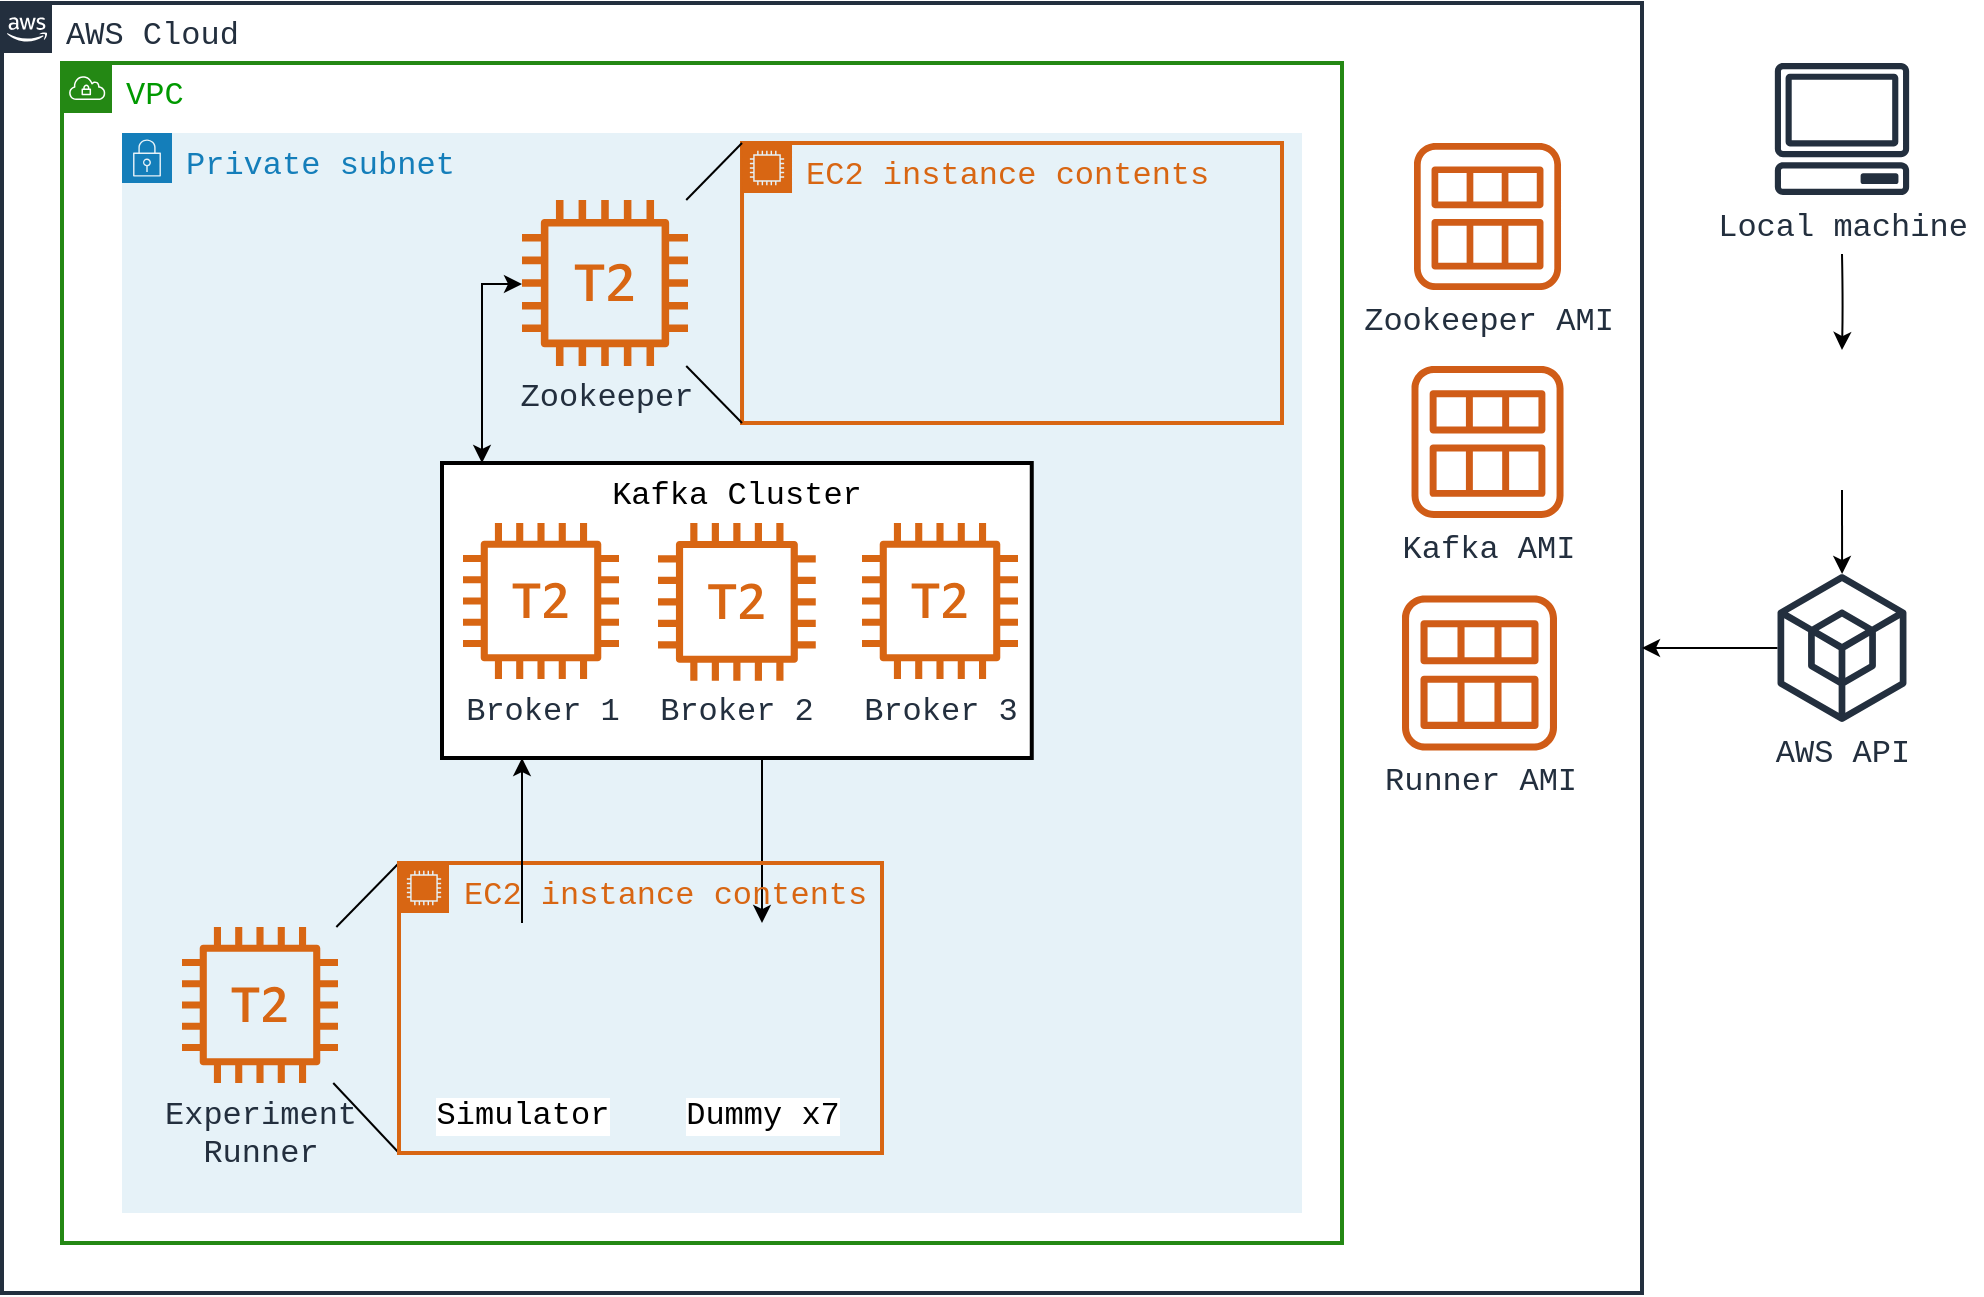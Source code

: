 <mxfile version="13.9.7" type="device"><diagram id="X-ryWBxaeBX0cwJZTx2y" name="Page-1"><mxGraphModel dx="1220" dy="1166" grid="1" gridSize="10" guides="1" tooltips="1" connect="1" arrows="1" fold="1" page="1" pageScale="1" pageWidth="850" pageHeight="1100" math="0" shadow="0"><root><mxCell id="0"/><mxCell id="1" parent="0"/><mxCell id="yiG5ODSrXnsgO7J3VgDR-2" value="AWS Cloud" style="points=[[0,0],[0.25,0],[0.5,0],[0.75,0],[1,0],[1,0.25],[1,0.5],[1,0.75],[1,1],[0.75,1],[0.5,1],[0.25,1],[0,1],[0,0.75],[0,0.5],[0,0.25]];outlineConnect=0;gradientColor=none;html=1;whiteSpace=wrap;fontSize=16;fontStyle=0;shape=mxgraph.aws4.group;grIcon=mxgraph.aws4.group_aws_cloud_alt;strokeColor=#232F3E;fillColor=none;verticalAlign=top;align=left;spacingLeft=30;fontColor=#232F3E;dashed=0;fontFamily=Courier New;strokeWidth=2;" vertex="1" parent="1"><mxGeometry x="70" y="174.5" width="820" height="645" as="geometry"/></mxCell><mxCell id="yiG5ODSrXnsgO7J3VgDR-3" value="VPC" style="points=[[0,0],[0.25,0],[0.5,0],[0.75,0],[1,0],[1,0.25],[1,0.5],[1,0.75],[1,1],[0.75,1],[0.5,1],[0.25,1],[0,1],[0,0.75],[0,0.5],[0,0.25]];outlineConnect=0;gradientColor=none;html=1;whiteSpace=wrap;fontSize=16;fontStyle=0;shape=mxgraph.aws4.group;grIcon=mxgraph.aws4.group_vpc;strokeColor=#248814;fillColor=none;verticalAlign=top;align=left;spacingLeft=30;dashed=0;fontColor=#009900;fontFamily=Courier New;strokeWidth=2;" vertex="1" parent="1"><mxGeometry x="100" y="204.5" width="640" height="590" as="geometry"/></mxCell><mxCell id="yiG5ODSrXnsgO7J3VgDR-4" value="Private subnet" style="points=[[0,0],[0.25,0],[0.5,0],[0.75,0],[1,0],[1,0.25],[1,0.5],[1,0.75],[1,1],[0.75,1],[0.5,1],[0.25,1],[0,1],[0,0.75],[0,0.5],[0,0.25]];outlineConnect=0;gradientColor=none;html=1;whiteSpace=wrap;fontSize=16;fontStyle=0;shape=mxgraph.aws4.group;grIcon=mxgraph.aws4.group_security_group;grStroke=0;strokeColor=#147EBA;fillColor=#E6F2F8;verticalAlign=top;align=left;spacingLeft=30;fontColor=#147EBA;dashed=0;fontFamily=Courier New;strokeWidth=2;" vertex="1" parent="1"><mxGeometry x="130" y="239.5" width="590" height="540" as="geometry"/></mxCell><mxCell id="V91pMVrXCmtGr4smHHXI-11" value="EC2 instance contents" style="points=[[0,0],[0.25,0],[0.5,0],[0.75,0],[1,0],[1,0.25],[1,0.5],[1,0.75],[1,1],[0.75,1],[0.5,1],[0.25,1],[0,1],[0,0.75],[0,0.5],[0,0.25]];outlineConnect=0;gradientColor=none;html=1;whiteSpace=wrap;fontSize=16;fontStyle=0;shape=mxgraph.aws4.group;grIcon=mxgraph.aws4.group_ec2_instance_contents;strokeColor=#D86613;fillColor=none;verticalAlign=top;align=left;spacingLeft=30;fontColor=#D86613;dashed=0;fontFamily=Courier New;strokeWidth=2;" parent="1" vertex="1"><mxGeometry x="440.01" y="244.5" width="269.99" height="140" as="geometry"/></mxCell><mxCell id="UVWVDFfimsr7FdexQnEH-40" style="edgeStyle=orthogonalEdgeStyle;rounded=0;orthogonalLoop=1;jettySize=auto;html=1;fontFamily=Courier New;fontSize=16;" parent="1" source="UVWVDFfimsr7FdexQnEH-10" target="UVWVDFfimsr7FdexQnEH-27" edge="1"><mxGeometry relative="1" as="geometry"><Array as="points"><mxPoint x="450" y="590"/><mxPoint x="450" y="590"/></Array></mxGeometry></mxCell><mxCell id="UVWVDFfimsr7FdexQnEH-43" style="edgeStyle=orthogonalEdgeStyle;rounded=0;orthogonalLoop=1;jettySize=auto;html=1;startArrow=classic;startFill=1;fontFamily=Courier New;fontSize=16;" parent="1" source="UVWVDFfimsr7FdexQnEH-10" target="yiG5ODSrXnsgO7J3VgDR-14" edge="1"><mxGeometry relative="1" as="geometry"><mxPoint x="355.38" y="327.5" as="targetPoint"/><Array as="points"><mxPoint x="310" y="315"/></Array></mxGeometry></mxCell><mxCell id="UVWVDFfimsr7FdexQnEH-10" value="Kafka Cluster" style="rounded=0;whiteSpace=wrap;html=1;horizontal=1;verticalAlign=top;fontFamily=Courier New;fontSize=16;strokeWidth=2;" parent="1" vertex="1"><mxGeometry x="290" y="404.5" width="294.88" height="147.5" as="geometry"/></mxCell><mxCell id="UVWVDFfimsr7FdexQnEH-35" style="edgeStyle=orthogonalEdgeStyle;rounded=0;orthogonalLoop=1;jettySize=auto;html=1;" parent="1" edge="1"><mxGeometry relative="1" as="geometry"><mxPoint x="410" y="560" as="sourcePoint"/></mxGeometry></mxCell><mxCell id="UVWVDFfimsr7FdexQnEH-36" style="edgeStyle=orthogonalEdgeStyle;rounded=0;orthogonalLoop=1;jettySize=auto;html=1;" parent="1" edge="1"><mxGeometry relative="1" as="geometry"><mxPoint x="530" y="560" as="sourcePoint"/></mxGeometry></mxCell><mxCell id="UVWVDFfimsr7FdexQnEH-37" style="edgeStyle=orthogonalEdgeStyle;rounded=0;orthogonalLoop=1;jettySize=auto;html=1;" parent="1" edge="1"><mxGeometry relative="1" as="geometry"><mxPoint x="620" y="640.0" as="targetPoint"/></mxGeometry></mxCell><mxCell id="UVWVDFfimsr7FdexQnEH-38" style="edgeStyle=orthogonalEdgeStyle;rounded=0;orthogonalLoop=1;jettySize=auto;html=1;" parent="1" edge="1"><mxGeometry relative="1" as="geometry"><mxPoint x="590" y="670.0" as="sourcePoint"/></mxGeometry></mxCell><mxCell id="UVWVDFfimsr7FdexQnEH-39" style="edgeStyle=orthogonalEdgeStyle;rounded=0;orthogonalLoop=1;jettySize=auto;html=1;" parent="1" edge="1"><mxGeometry relative="1" as="geometry"><mxPoint x="470" y="670.0" as="sourcePoint"/></mxGeometry></mxCell><mxCell id="UVWVDFfimsr7FdexQnEH-41" value="" style="endArrow=none;html=1;entryX=0;entryY=0;entryDx=0;entryDy=0;fontFamily=Courier New;fontSize=16;" parent="1" source="yiG5ODSrXnsgO7J3VgDR-11" target="V91pMVrXCmtGr4smHHXI-10" edge="1"><mxGeometry width="50" height="50" relative="1" as="geometry"><mxPoint x="237" y="654.5" as="sourcePoint"/><mxPoint x="119" y="574.5" as="targetPoint"/></mxGeometry></mxCell><mxCell id="UVWVDFfimsr7FdexQnEH-42" value="" style="endArrow=none;html=1;entryX=0;entryY=1;entryDx=0;entryDy=0;fontFamily=Courier New;fontSize=16;" parent="1" source="yiG5ODSrXnsgO7J3VgDR-11" target="V91pMVrXCmtGr4smHHXI-10" edge="1"><mxGeometry width="50" height="50" relative="1" as="geometry"><mxPoint x="237" y="714.5" as="sourcePoint"/><mxPoint x="119" y="684.5" as="targetPoint"/></mxGeometry></mxCell><mxCell id="UVWVDFfimsr7FdexQnEH-45" value="" style="shape=image;verticalLabelPosition=bottom;labelBackgroundColor=#ffffff;verticalAlign=top;aspect=fixed;imageAspect=0;image=https://cdn.iconscout.com/icon/free/png-256/prometheus-282488.png;fontFamily=Courier New;fontSize=16;" parent="1" vertex="1"><mxGeometry x="547.62" y="293.24" width="54.77" height="54.77" as="geometry"/></mxCell><mxCell id="UVWVDFfimsr7FdexQnEH-46" value="" style="shape=image;verticalLabelPosition=bottom;labelBackgroundColor=#ffffff;verticalAlign=top;aspect=fixed;imageAspect=0;image=https://upload-icon.s3.us-east-2.amazonaws.com/uploads/icons/png/8135670941548141941-512.png;fontFamily=Courier New;fontSize=16;" parent="1" vertex="1"><mxGeometry x="625" y="292.12" width="55.89" height="55.89" as="geometry"/></mxCell><mxCell id="UVWVDFfimsr7FdexQnEH-57" value="" style="shape=image;verticalLabelPosition=bottom;labelBackgroundColor=#ffffff;verticalAlign=top;aspect=fixed;imageAspect=0;image=https://symbols.getvecta.com/stencil_104/25_zookeeper-icon.3a657cef05.jpg;fontFamily=Courier New;fontSize=16;" parent="1" vertex="1"><mxGeometry x="470" y="288.87" width="63.51" height="63.51" as="geometry"/></mxCell><mxCell id="UVWVDFfimsr7FdexQnEH-58" value="" style="endArrow=none;html=1;entryX=0;entryY=0;entryDx=0;entryDy=0;fontFamily=Courier New;fontSize=16;" parent="1" source="yiG5ODSrXnsgO7J3VgDR-14" target="V91pMVrXCmtGr4smHHXI-11" edge="1"><mxGeometry width="50" height="50" relative="1" as="geometry"><mxPoint x="408.671" y="298.38" as="sourcePoint"/><mxPoint x="540" y="291.38" as="targetPoint"/></mxGeometry></mxCell><mxCell id="UVWVDFfimsr7FdexQnEH-59" value="" style="endArrow=none;html=1;entryX=0;entryY=1;entryDx=0;entryDy=0;fontFamily=Courier New;fontSize=16;" parent="1" source="yiG5ODSrXnsgO7J3VgDR-14" target="V91pMVrXCmtGr4smHHXI-11" edge="1"><mxGeometry width="50" height="50" relative="1" as="geometry"><mxPoint x="408.667" y="355.63" as="sourcePoint"/><mxPoint x="540" y="385.13" as="targetPoint"/></mxGeometry></mxCell><mxCell id="V91pMVrXCmtGr4smHHXI-10" value="EC2 instance contents" style="points=[[0,0],[0.25,0],[0.5,0],[0.75,0],[1,0],[1,0.25],[1,0.5],[1,0.75],[1,1],[0.75,1],[0.5,1],[0.25,1],[0,1],[0,0.75],[0,0.5],[0,0.25]];outlineConnect=0;gradientColor=none;html=1;whiteSpace=wrap;fontSize=16;fontStyle=0;shape=mxgraph.aws4.group;grIcon=mxgraph.aws4.group_ec2_instance_contents;strokeColor=#D86613;fillColor=none;verticalAlign=top;align=left;spacingLeft=30;fontColor=#D86613;dashed=0;fontFamily=Courier New;strokeWidth=2;" parent="1" vertex="1"><mxGeometry x="268.5" y="604.5" width="241.5" height="145" as="geometry"/></mxCell><mxCell id="yiG5ODSrXnsgO7J3VgDR-5" style="edgeStyle=orthogonalEdgeStyle;rounded=0;orthogonalLoop=1;jettySize=auto;html=1;fontColor=#009900;fontFamily=Courier New;fontSize=16;" edge="1" parent="1" source="UVWVDFfimsr7FdexQnEH-26" target="UVWVDFfimsr7FdexQnEH-10"><mxGeometry relative="1" as="geometry"><Array as="points"><mxPoint x="330" y="574.5"/><mxPoint x="330" y="574.5"/></Array></mxGeometry></mxCell><mxCell id="UVWVDFfimsr7FdexQnEH-26" value="&lt;div style=&quot;font-size: 16px;&quot;&gt;Simulator&lt;/div&gt;" style="shape=image;html=1;verticalAlign=top;verticalLabelPosition=bottom;labelBackgroundColor=#ffffff;imageAspect=0;aspect=fixed;image=https://cdn1.iconfinder.com/data/icons/logos-and-brands-3/512/97_Docker_logo_logos-128.png;fontFamily=Courier New;fontSize=16;" parent="1" vertex="1"><mxGeometry x="290" y="634.5" width="80" height="80" as="geometry"/></mxCell><mxCell id="UVWVDFfimsr7FdexQnEH-27" value="Dummy x7" style="shape=image;html=1;verticalAlign=top;verticalLabelPosition=bottom;labelBackgroundColor=#ffffff;imageAspect=0;aspect=fixed;image=https://cdn1.iconfinder.com/data/icons/logos-and-brands-3/512/97_Docker_logo_logos-128.png;fontFamily=Courier New;fontSize=16;" parent="1" vertex="1"><mxGeometry x="410" y="634.5" width="80" height="80" as="geometry"/></mxCell><mxCell id="yiG5ODSrXnsgO7J3VgDR-7" value="Zookeeper AMI" style="outlineConnect=0;fontColor=#232F3E;gradientColor=none;fillColor=#D05C17;strokeColor=none;dashed=0;verticalLabelPosition=bottom;verticalAlign=top;align=center;html=1;fontSize=16;fontStyle=0;aspect=fixed;pointerEvents=1;shape=mxgraph.aws4.ami;fontFamily=Courier New;" vertex="1" parent="1"><mxGeometry x="776" y="244.5" width="73.51" height="73.51" as="geometry"/></mxCell><mxCell id="yiG5ODSrXnsgO7J3VgDR-8" value="Broker 1" style="outlineConnect=0;fontColor=#232F3E;gradientColor=none;fillColor=#D86613;strokeColor=none;dashed=0;verticalLabelPosition=bottom;verticalAlign=top;align=center;html=1;fontSize=16;fontStyle=0;aspect=fixed;pointerEvents=1;shape=mxgraph.aws4.t2_instance;fontFamily=Courier New;" vertex="1" parent="1"><mxGeometry x="300.5" y="434.5" width="78" height="78" as="geometry"/></mxCell><mxCell id="yiG5ODSrXnsgO7J3VgDR-11" value="&lt;div style=&quot;font-size: 16px;&quot;&gt;Experiment&lt;/div&gt;&lt;div style=&quot;font-size: 16px;&quot;&gt;Runner&lt;br style=&quot;font-size: 16px;&quot;&gt;&lt;/div&gt;" style="outlineConnect=0;fontColor=#232F3E;gradientColor=none;fillColor=#D86613;strokeColor=none;dashed=0;verticalLabelPosition=bottom;verticalAlign=top;align=center;html=1;fontSize=16;fontStyle=0;aspect=fixed;pointerEvents=1;shape=mxgraph.aws4.t2_instance;fontFamily=Courier New;" vertex="1" parent="1"><mxGeometry x="160" y="636.5" width="78" height="78" as="geometry"/></mxCell><mxCell id="yiG5ODSrXnsgO7J3VgDR-12" value="&lt;div style=&quot;font-size: 16px;&quot;&gt;Broker 2&lt;/div&gt;" style="outlineConnect=0;fontColor=#232F3E;gradientColor=none;fillColor=#D86613;strokeColor=none;dashed=0;verticalLabelPosition=bottom;verticalAlign=top;align=center;html=1;fontSize=16;fontStyle=0;aspect=fixed;pointerEvents=1;shape=mxgraph.aws4.t2_instance;fontFamily=Courier New;" vertex="1" parent="1"><mxGeometry x="398" y="434.5" width="78.88" height="78.88" as="geometry"/></mxCell><mxCell id="yiG5ODSrXnsgO7J3VgDR-13" value="&lt;div style=&quot;font-size: 16px;&quot;&gt;Broker 3&lt;/div&gt;" style="outlineConnect=0;fontColor=#232F3E;gradientColor=none;fillColor=#D86613;strokeColor=none;dashed=0;verticalLabelPosition=bottom;verticalAlign=top;align=center;html=1;fontSize=16;fontStyle=0;aspect=fixed;pointerEvents=1;shape=mxgraph.aws4.t2_instance;fontFamily=Courier New;" vertex="1" parent="1"><mxGeometry x="500" y="434.5" width="78" height="78" as="geometry"/></mxCell><mxCell id="yiG5ODSrXnsgO7J3VgDR-14" value="&lt;div style=&quot;font-size: 16px;&quot;&gt;Zookeeper&lt;/div&gt;" style="outlineConnect=0;fontColor=#232F3E;gradientColor=none;fillColor=#D86613;strokeColor=none;dashed=0;verticalLabelPosition=bottom;verticalAlign=top;align=center;html=1;fontSize=16;fontStyle=0;aspect=fixed;pointerEvents=1;shape=mxgraph.aws4.t2_instance;fontFamily=Courier New;" vertex="1" parent="1"><mxGeometry x="330" y="273.01" width="83" height="83" as="geometry"/></mxCell><mxCell id="yiG5ODSrXnsgO7J3VgDR-15" value="Kafka AMI" style="outlineConnect=0;fontColor=#232F3E;gradientColor=none;fillColor=#D05C17;strokeColor=none;dashed=0;verticalLabelPosition=bottom;verticalAlign=top;align=center;html=1;fontSize=16;fontStyle=0;aspect=fixed;pointerEvents=1;shape=mxgraph.aws4.ami;fontFamily=Courier New;" vertex="1" parent="1"><mxGeometry x="774.76" y="356.01" width="76" height="76" as="geometry"/></mxCell><mxCell id="yiG5ODSrXnsgO7J3VgDR-16" value="Runner AMI" style="outlineConnect=0;fontColor=#232F3E;gradientColor=none;fillColor=#D05C17;strokeColor=none;dashed=0;verticalLabelPosition=bottom;verticalAlign=top;align=center;html=1;fontSize=16;fontStyle=0;aspect=fixed;pointerEvents=1;shape=mxgraph.aws4.ami;fontFamily=Courier New;" vertex="1" parent="1"><mxGeometry x="770" y="470.75" width="77.5" height="77.5" as="geometry"/></mxCell><mxCell id="yiG5ODSrXnsgO7J3VgDR-19" style="edgeStyle=orthogonalEdgeStyle;curved=1;rounded=0;orthogonalLoop=1;jettySize=auto;html=1;fontColor=#009900;fontFamily=Courier New;fontSize=16;" edge="1" parent="1" target="yiG5ODSrXnsgO7J3VgDR-18"><mxGeometry relative="1" as="geometry"><mxPoint x="990" y="300" as="sourcePoint"/></mxGeometry></mxCell><mxCell id="yiG5ODSrXnsgO7J3VgDR-17" value="Local machine" style="outlineConnect=0;fontColor=#232F3E;gradientColor=none;fillColor=#232F3E;strokeColor=none;dashed=0;verticalLabelPosition=bottom;verticalAlign=top;align=center;html=1;fontSize=16;fontStyle=0;aspect=fixed;pointerEvents=1;shape=mxgraph.aws4.client;fontFamily=Courier New;" vertex="1" parent="1"><mxGeometry x="956.13" y="204.5" width="67.74" height="66" as="geometry"/></mxCell><mxCell id="yiG5ODSrXnsgO7J3VgDR-21" style="edgeStyle=orthogonalEdgeStyle;curved=1;rounded=0;orthogonalLoop=1;jettySize=auto;html=1;fontColor=#009900;fontFamily=Courier New;fontSize=16;" edge="1" parent="1" source="yiG5ODSrXnsgO7J3VgDR-18" target="yiG5ODSrXnsgO7J3VgDR-20"><mxGeometry relative="1" as="geometry"/></mxCell><mxCell id="yiG5ODSrXnsgO7J3VgDR-18" value="" style="shape=image;verticalLabelPosition=bottom;labelBackgroundColor=#ffffff;verticalAlign=top;aspect=fixed;imageAspect=0;image=https://miro.medium.com/max/480/1*9FQVJwRJrzPDncseivWmKg.png;fontSize=16;" vertex="1" parent="1"><mxGeometry x="920" y="348.01" width="140" height="70" as="geometry"/></mxCell><mxCell id="yiG5ODSrXnsgO7J3VgDR-22" style="edgeStyle=orthogonalEdgeStyle;curved=1;rounded=0;orthogonalLoop=1;jettySize=auto;html=1;fontColor=#009900;fontFamily=Courier New;fontSize=16;" edge="1" parent="1" source="yiG5ODSrXnsgO7J3VgDR-20" target="yiG5ODSrXnsgO7J3VgDR-2"><mxGeometry relative="1" as="geometry"/></mxCell><mxCell id="yiG5ODSrXnsgO7J3VgDR-20" value="AWS API" style="outlineConnect=0;fontColor=#232F3E;gradientColor=none;fillColor=#232F3E;strokeColor=none;dashed=0;verticalLabelPosition=bottom;verticalAlign=top;align=center;html=1;fontSize=16;fontStyle=0;aspect=fixed;pointerEvents=1;shape=mxgraph.aws4.external_sdk;fontFamily=Courier New;" vertex="1" parent="1"><mxGeometry x="957.74" y="460" width="64.51" height="74" as="geometry"/></mxCell></root></mxGraphModel></diagram></mxfile>
